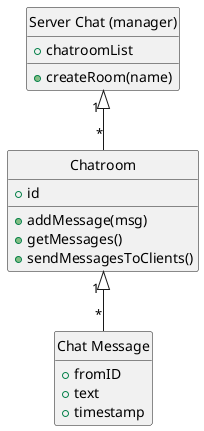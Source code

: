 @startuml
hide circle
hide empty members

class "Server Chat (manager)" as chat{
	+chatroomList
	+createRoom(name)
	
}

class "Chatroom" as chatroom{
	+id
	+addMessage(msg)
	+getMessages()
	+sendMessagesToClients()
}

class "Chat Message" as chatMsg{
	+fromID
	+text
	+timestamp
}

chat "1 " <|-- "*" chatroom
chatroom "1 " <|-- "*" chatMsg

@enduml
